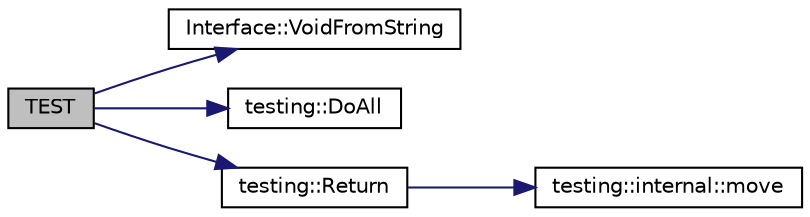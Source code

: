 digraph "TEST"
{
  edge [fontname="Helvetica",fontsize="10",labelfontname="Helvetica",labelfontsize="10"];
  node [fontname="Helvetica",fontsize="10",shape=record];
  rankdir="LR";
  Node72 [label="TEST",height=0.2,width=0.4,color="black", fillcolor="grey75", style="filled", fontcolor="black"];
  Node72 -> Node73 [color="midnightblue",fontsize="10",style="solid",fontname="Helvetica"];
  Node73 [label="Interface::VoidFromString",height=0.2,width=0.4,color="black", fillcolor="white", style="filled",URL="$de/d95/class_interface.html#a65d6ae604e7e9a513aec72c9c94e0b97"];
  Node72 -> Node74 [color="midnightblue",fontsize="10",style="solid",fontname="Helvetica"];
  Node74 [label="testing::DoAll",height=0.2,width=0.4,color="black", fillcolor="white", style="filled",URL="$d0/d75/namespacetesting.html#a5f533932753d2af95000e96c4a3042e3"];
  Node72 -> Node75 [color="midnightblue",fontsize="10",style="solid",fontname="Helvetica"];
  Node75 [label="testing::Return",height=0.2,width=0.4,color="black", fillcolor="white", style="filled",URL="$d0/d75/namespacetesting.html#af6d1c13e9376c77671e37545cd84359c"];
  Node75 -> Node76 [color="midnightblue",fontsize="10",style="solid",fontname="Helvetica"];
  Node76 [label="testing::internal::move",height=0.2,width=0.4,color="black", fillcolor="white", style="filled",URL="$d0/da7/namespacetesting_1_1internal.html#a0f6d06bf8c3093b9c22bb08723db201e"];
}
